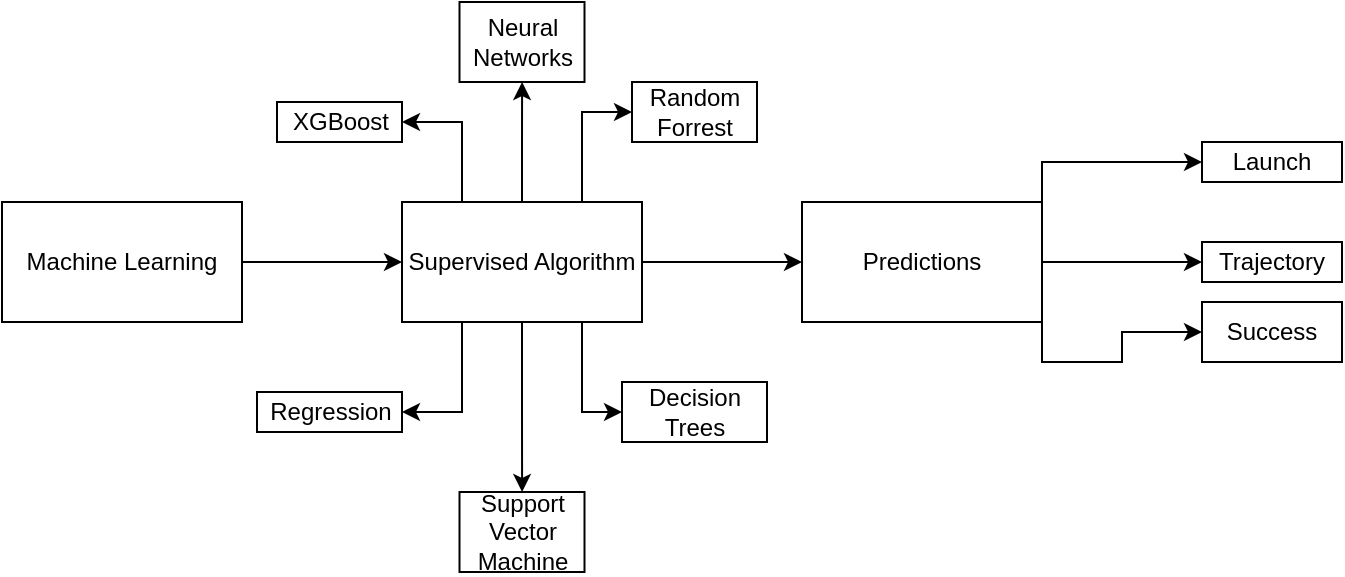<mxfile version="14.9.3" type="github">
  <diagram id="C5RBs43oDa-KdzZeNtuy" name="Page-1">
    <mxGraphModel dx="1108" dy="793" grid="1" gridSize="10" guides="1" tooltips="1" connect="1" arrows="1" fold="1" page="1" pageScale="1" pageWidth="827" pageHeight="1169" math="0" shadow="0">
      <root>
        <mxCell id="WIyWlLk6GJQsqaUBKTNV-0" />
        <mxCell id="WIyWlLk6GJQsqaUBKTNV-1" parent="WIyWlLk6GJQsqaUBKTNV-0" />
        <mxCell id="cbIeKDAcqf2PVswtUej4-2" value="" style="edgeStyle=orthogonalEdgeStyle;rounded=0;orthogonalLoop=1;jettySize=auto;html=1;" edge="1" parent="WIyWlLk6GJQsqaUBKTNV-1" source="cbIeKDAcqf2PVswtUej4-0" target="cbIeKDAcqf2PVswtUej4-1">
          <mxGeometry relative="1" as="geometry" />
        </mxCell>
        <mxCell id="cbIeKDAcqf2PVswtUej4-0" value="Machine Learning" style="rounded=0;whiteSpace=wrap;html=1;" vertex="1" parent="WIyWlLk6GJQsqaUBKTNV-1">
          <mxGeometry x="140" y="330" width="120" height="60" as="geometry" />
        </mxCell>
        <mxCell id="cbIeKDAcqf2PVswtUej4-4" value="" style="edgeStyle=orthogonalEdgeStyle;rounded=0;orthogonalLoop=1;jettySize=auto;html=1;" edge="1" parent="WIyWlLk6GJQsqaUBKTNV-1" source="cbIeKDAcqf2PVswtUej4-1" target="cbIeKDAcqf2PVswtUej4-3">
          <mxGeometry relative="1" as="geometry" />
        </mxCell>
        <mxCell id="cbIeKDAcqf2PVswtUej4-17" value="" style="edgeStyle=orthogonalEdgeStyle;rounded=0;orthogonalLoop=1;jettySize=auto;html=1;" edge="1" parent="WIyWlLk6GJQsqaUBKTNV-1" source="cbIeKDAcqf2PVswtUej4-1" target="cbIeKDAcqf2PVswtUej4-16">
          <mxGeometry relative="1" as="geometry" />
        </mxCell>
        <mxCell id="cbIeKDAcqf2PVswtUej4-26" style="edgeStyle=orthogonalEdgeStyle;rounded=0;orthogonalLoop=1;jettySize=auto;html=1;exitX=0.5;exitY=0;exitDx=0;exitDy=0;" edge="1" parent="WIyWlLk6GJQsqaUBKTNV-1" source="cbIeKDAcqf2PVswtUej4-1" target="cbIeKDAcqf2PVswtUej4-24">
          <mxGeometry relative="1" as="geometry" />
        </mxCell>
        <mxCell id="cbIeKDAcqf2PVswtUej4-27" style="edgeStyle=orthogonalEdgeStyle;rounded=0;orthogonalLoop=1;jettySize=auto;html=1;exitX=0.75;exitY=0;exitDx=0;exitDy=0;entryX=0;entryY=0.5;entryDx=0;entryDy=0;" edge="1" parent="WIyWlLk6GJQsqaUBKTNV-1" source="cbIeKDAcqf2PVswtUej4-1" target="cbIeKDAcqf2PVswtUej4-19">
          <mxGeometry relative="1" as="geometry" />
        </mxCell>
        <mxCell id="cbIeKDAcqf2PVswtUej4-28" style="edgeStyle=orthogonalEdgeStyle;rounded=0;orthogonalLoop=1;jettySize=auto;html=1;exitX=0.75;exitY=1;exitDx=0;exitDy=0;entryX=0;entryY=0.5;entryDx=0;entryDy=0;" edge="1" parent="WIyWlLk6GJQsqaUBKTNV-1" source="cbIeKDAcqf2PVswtUej4-1" target="cbIeKDAcqf2PVswtUej4-20">
          <mxGeometry relative="1" as="geometry" />
        </mxCell>
        <mxCell id="cbIeKDAcqf2PVswtUej4-29" style="edgeStyle=orthogonalEdgeStyle;rounded=0;orthogonalLoop=1;jettySize=auto;html=1;exitX=0.25;exitY=1;exitDx=0;exitDy=0;entryX=1;entryY=0.5;entryDx=0;entryDy=0;" edge="1" parent="WIyWlLk6GJQsqaUBKTNV-1" source="cbIeKDAcqf2PVswtUej4-1" target="cbIeKDAcqf2PVswtUej4-25">
          <mxGeometry relative="1" as="geometry" />
        </mxCell>
        <mxCell id="cbIeKDAcqf2PVswtUej4-32" style="edgeStyle=orthogonalEdgeStyle;rounded=0;orthogonalLoop=1;jettySize=auto;html=1;exitX=0.25;exitY=0;exitDx=0;exitDy=0;entryX=1;entryY=0.5;entryDx=0;entryDy=0;" edge="1" parent="WIyWlLk6GJQsqaUBKTNV-1" source="cbIeKDAcqf2PVswtUej4-1" target="cbIeKDAcqf2PVswtUej4-18">
          <mxGeometry relative="1" as="geometry" />
        </mxCell>
        <mxCell id="cbIeKDAcqf2PVswtUej4-1" value="Supervised Algorithm" style="rounded=0;whiteSpace=wrap;html=1;" vertex="1" parent="WIyWlLk6GJQsqaUBKTNV-1">
          <mxGeometry x="340" y="330" width="120" height="60" as="geometry" />
        </mxCell>
        <mxCell id="cbIeKDAcqf2PVswtUej4-6" value="" style="edgeStyle=orthogonalEdgeStyle;rounded=0;orthogonalLoop=1;jettySize=auto;html=1;" edge="1" parent="WIyWlLk6GJQsqaUBKTNV-1" source="cbIeKDAcqf2PVswtUej4-3" target="cbIeKDAcqf2PVswtUej4-5">
          <mxGeometry relative="1" as="geometry" />
        </mxCell>
        <mxCell id="cbIeKDAcqf2PVswtUej4-13" style="edgeStyle=orthogonalEdgeStyle;rounded=0;orthogonalLoop=1;jettySize=auto;html=1;exitX=1;exitY=1;exitDx=0;exitDy=0;" edge="1" parent="WIyWlLk6GJQsqaUBKTNV-1" source="cbIeKDAcqf2PVswtUej4-3" target="cbIeKDAcqf2PVswtUej4-9">
          <mxGeometry relative="1" as="geometry" />
        </mxCell>
        <mxCell id="cbIeKDAcqf2PVswtUej4-14" style="edgeStyle=orthogonalEdgeStyle;rounded=0;orthogonalLoop=1;jettySize=auto;html=1;exitX=1;exitY=0;exitDx=0;exitDy=0;entryX=0;entryY=0.5;entryDx=0;entryDy=0;" edge="1" parent="WIyWlLk6GJQsqaUBKTNV-1" source="cbIeKDAcqf2PVswtUej4-3" target="cbIeKDAcqf2PVswtUej4-7">
          <mxGeometry relative="1" as="geometry" />
        </mxCell>
        <mxCell id="cbIeKDAcqf2PVswtUej4-3" value="Predictions" style="rounded=0;whiteSpace=wrap;html=1;" vertex="1" parent="WIyWlLk6GJQsqaUBKTNV-1">
          <mxGeometry x="540" y="330" width="120" height="60" as="geometry" />
        </mxCell>
        <mxCell id="cbIeKDAcqf2PVswtUej4-5" value="Trajectory" style="whiteSpace=wrap;html=1;rounded=0;" vertex="1" parent="WIyWlLk6GJQsqaUBKTNV-1">
          <mxGeometry x="740" y="350" width="70" height="20" as="geometry" />
        </mxCell>
        <mxCell id="cbIeKDAcqf2PVswtUej4-7" value="Launch" style="whiteSpace=wrap;html=1;rounded=0;" vertex="1" parent="WIyWlLk6GJQsqaUBKTNV-1">
          <mxGeometry x="740" y="300" width="70" height="20" as="geometry" />
        </mxCell>
        <mxCell id="cbIeKDAcqf2PVswtUej4-9" value="Success" style="whiteSpace=wrap;html=1;rounded=0;" vertex="1" parent="WIyWlLk6GJQsqaUBKTNV-1">
          <mxGeometry x="740" y="380" width="70" height="30" as="geometry" />
        </mxCell>
        <mxCell id="cbIeKDAcqf2PVswtUej4-16" value="Support Vector Machine" style="rounded=0;whiteSpace=wrap;html=1;" vertex="1" parent="WIyWlLk6GJQsqaUBKTNV-1">
          <mxGeometry x="368.75" y="475" width="62.5" height="40" as="geometry" />
        </mxCell>
        <mxCell id="cbIeKDAcqf2PVswtUej4-18" value="XGBoost" style="rounded=0;whiteSpace=wrap;html=1;" vertex="1" parent="WIyWlLk6GJQsqaUBKTNV-1">
          <mxGeometry x="277.5" y="280" width="62.5" height="20" as="geometry" />
        </mxCell>
        <mxCell id="cbIeKDAcqf2PVswtUej4-19" value="Random Forrest" style="rounded=0;whiteSpace=wrap;html=1;" vertex="1" parent="WIyWlLk6GJQsqaUBKTNV-1">
          <mxGeometry x="455" y="270" width="62.5" height="30" as="geometry" />
        </mxCell>
        <mxCell id="cbIeKDAcqf2PVswtUej4-20" value="Decision Trees" style="rounded=0;whiteSpace=wrap;html=1;" vertex="1" parent="WIyWlLk6GJQsqaUBKTNV-1">
          <mxGeometry x="450" y="420" width="72.5" height="30" as="geometry" />
        </mxCell>
        <mxCell id="cbIeKDAcqf2PVswtUej4-24" value="Neural Networks" style="rounded=0;whiteSpace=wrap;html=1;" vertex="1" parent="WIyWlLk6GJQsqaUBKTNV-1">
          <mxGeometry x="368.75" y="230" width="62.5" height="40" as="geometry" />
        </mxCell>
        <mxCell id="cbIeKDAcqf2PVswtUej4-25" value="Regression" style="rounded=0;whiteSpace=wrap;html=1;" vertex="1" parent="WIyWlLk6GJQsqaUBKTNV-1">
          <mxGeometry x="267.5" y="425" width="72.5" height="20" as="geometry" />
        </mxCell>
      </root>
    </mxGraphModel>
  </diagram>
</mxfile>
